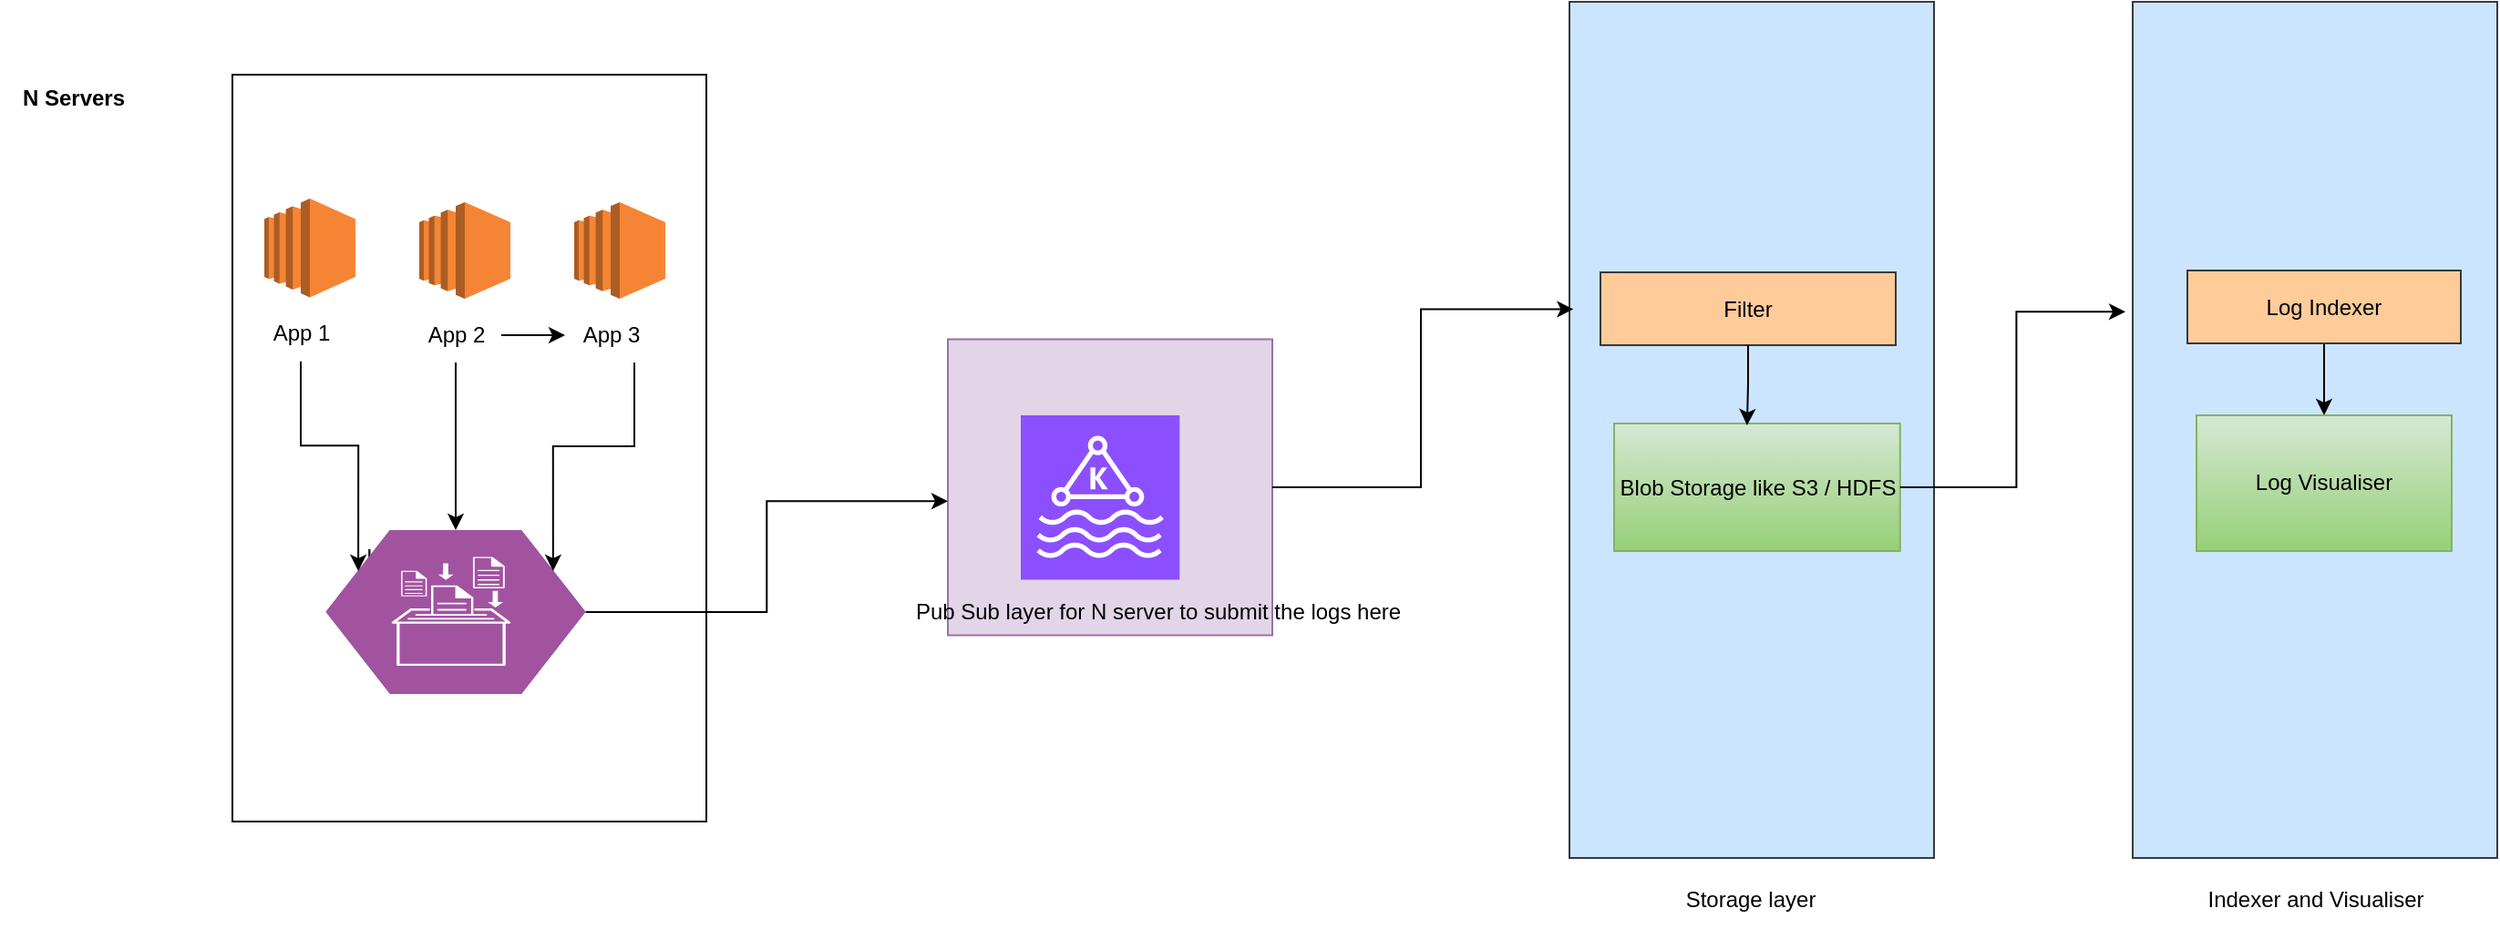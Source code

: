 <mxfile version="24.8.6">
  <diagram name="Page-1" id="zKouTdjYlXtntgD_SwBa">
    <mxGraphModel dx="1793" dy="2120" grid="1" gridSize="10" guides="1" tooltips="1" connect="1" arrows="1" fold="1" page="1" pageScale="1" pageWidth="827" pageHeight="1169" math="0" shadow="0">
      <root>
        <mxCell id="0" />
        <mxCell id="1" parent="0" />
        <mxCell id="D2rMsJWVZoLbAkBkSzX1-1" value="" style="rounded=0;whiteSpace=wrap;html=1;" vertex="1" parent="1">
          <mxGeometry x="507.5" y="30" width="260" height="410" as="geometry" />
        </mxCell>
        <mxCell id="D2rMsJWVZoLbAkBkSzX1-2" value="&lt;b&gt;N Servers&lt;/b&gt;&lt;div&gt;&lt;br&gt;&lt;/div&gt;" style="text;html=1;align=center;verticalAlign=middle;resizable=0;points=[];autosize=1;strokeColor=none;fillColor=none;" vertex="1" parent="1">
          <mxGeometry x="380" y="30" width="80" height="40" as="geometry" />
        </mxCell>
        <mxCell id="D2rMsJWVZoLbAkBkSzX1-21" value="Log accumulator" style="text;html=1;align=center;verticalAlign=middle;resizable=0;points=[];autosize=1;strokeColor=none;fillColor=none;" vertex="1" parent="1">
          <mxGeometry x="570" y="280" width="110" height="30" as="geometry" />
        </mxCell>
        <mxCell id="D2rMsJWVZoLbAkBkSzX1-30" value="" style="rounded=0;whiteSpace=wrap;html=1;fillColor=#cce5ff;strokeColor=#36393d;" vertex="1" parent="1">
          <mxGeometry x="1241" y="-10" width="200" height="470" as="geometry" />
        </mxCell>
        <mxCell id="D2rMsJWVZoLbAkBkSzX1-22" value="" style="rounded=0;whiteSpace=wrap;html=1;fillColor=#e1d5e7;strokeColor=#9673a6;" vertex="1" parent="1">
          <mxGeometry x="900" y="175.25" width="178" height="162.5" as="geometry" />
        </mxCell>
        <mxCell id="D2rMsJWVZoLbAkBkSzX1-23" value="" style="sketch=0;points=[[0,0,0],[0.25,0,0],[0.5,0,0],[0.75,0,0],[1,0,0],[0,1,0],[0.25,1,0],[0.5,1,0],[0.75,1,0],[1,1,0],[0,0.25,0],[0,0.5,0],[0,0.75,0],[1,0.25,0],[1,0.5,0],[1,0.75,0]];outlineConnect=0;fontColor=#232F3E;fillColor=#8C4FFF;strokeColor=#ffffff;dashed=0;verticalLabelPosition=bottom;verticalAlign=top;align=center;html=1;fontSize=12;fontStyle=0;aspect=fixed;shape=mxgraph.aws4.resourceIcon;resIcon=mxgraph.aws4.managed_streaming_for_kafka;" vertex="1" parent="1">
          <mxGeometry x="940" y="217" width="87.14" height="90.25" as="geometry" />
        </mxCell>
        <mxCell id="D2rMsJWVZoLbAkBkSzX1-26" value="Filter" style="rounded=0;whiteSpace=wrap;html=1;fillColor=#ffcc99;strokeColor=#36393d;" vertex="1" parent="1">
          <mxGeometry x="1258" y="138.5" width="162" height="40" as="geometry" />
        </mxCell>
        <mxCell id="D2rMsJWVZoLbAkBkSzX1-28" value="Blob Storage like S3 / HDFS" style="rounded=0;whiteSpace=wrap;html=1;fillColor=#d5e8d4;strokeColor=#82b366;gradientColor=#97d077;" vertex="1" parent="1">
          <mxGeometry x="1265.5" y="221.5" width="156.88" height="70" as="geometry" />
        </mxCell>
        <mxCell id="D2rMsJWVZoLbAkBkSzX1-29" style="edgeStyle=orthogonalEdgeStyle;rounded=0;orthogonalLoop=1;jettySize=auto;html=1;entryX=0.465;entryY=0.014;entryDx=0;entryDy=0;entryPerimeter=0;" edge="1" parent="1" source="D2rMsJWVZoLbAkBkSzX1-26" target="D2rMsJWVZoLbAkBkSzX1-28">
          <mxGeometry relative="1" as="geometry" />
        </mxCell>
        <mxCell id="D2rMsJWVZoLbAkBkSzX1-37" value="" style="rounded=0;whiteSpace=wrap;html=1;fillColor=#cce5ff;strokeColor=#36393d;" vertex="1" parent="1">
          <mxGeometry x="1550" y="-10" width="200" height="470" as="geometry" />
        </mxCell>
        <mxCell id="D2rMsJWVZoLbAkBkSzX1-57" style="edgeStyle=orthogonalEdgeStyle;rounded=0;orthogonalLoop=1;jettySize=auto;html=1;entryX=0.5;entryY=0;entryDx=0;entryDy=0;" edge="1" parent="1" source="D2rMsJWVZoLbAkBkSzX1-32" target="D2rMsJWVZoLbAkBkSzX1-34">
          <mxGeometry relative="1" as="geometry" />
        </mxCell>
        <mxCell id="D2rMsJWVZoLbAkBkSzX1-32" value="Log Indexer" style="rounded=0;whiteSpace=wrap;html=1;fillColor=#ffcc99;strokeColor=#36393d;" vertex="1" parent="1">
          <mxGeometry x="1580" y="137.5" width="150" height="40" as="geometry" />
        </mxCell>
        <mxCell id="D2rMsJWVZoLbAkBkSzX1-34" value="Log Visualiser" style="rounded=0;whiteSpace=wrap;html=1;fillColor=#d5e8d4;strokeColor=#82b366;gradientColor=#97d077;" vertex="1" parent="1">
          <mxGeometry x="1585" y="217" width="140" height="74.5" as="geometry" />
        </mxCell>
        <mxCell id="D2rMsJWVZoLbAkBkSzX1-41" value="" style="group" vertex="1" connectable="0" parent="1">
          <mxGeometry x="530" y="100" width="215" height="200" as="geometry" />
        </mxCell>
        <mxCell id="D2rMsJWVZoLbAkBkSzX1-9" value="" style="group" vertex="1" connectable="0" parent="D2rMsJWVZoLbAkBkSzX1-41">
          <mxGeometry x="75" width="55" height="88" as="geometry" />
        </mxCell>
        <mxCell id="D2rMsJWVZoLbAkBkSzX1-10" value="" style="outlineConnect=0;dashed=0;verticalLabelPosition=bottom;verticalAlign=top;align=center;html=1;shape=mxgraph.aws3.ec2;fillColor=#F58534;gradientColor=none;" vertex="1" parent="D2rMsJWVZoLbAkBkSzX1-9">
          <mxGeometry x="5" width="50" height="53" as="geometry" />
        </mxCell>
        <mxCell id="D2rMsJWVZoLbAkBkSzX1-11" value="App 2" style="text;html=1;align=center;verticalAlign=middle;resizable=0;points=[];autosize=1;strokeColor=none;fillColor=none;" vertex="1" parent="D2rMsJWVZoLbAkBkSzX1-9">
          <mxGeometry y="58" width="50" height="30" as="geometry" />
        </mxCell>
        <mxCell id="D2rMsJWVZoLbAkBkSzX1-12" value="" style="group" vertex="1" connectable="0" parent="D2rMsJWVZoLbAkBkSzX1-41">
          <mxGeometry x="160" width="55" height="88" as="geometry" />
        </mxCell>
        <mxCell id="D2rMsJWVZoLbAkBkSzX1-13" value="" style="outlineConnect=0;dashed=0;verticalLabelPosition=bottom;verticalAlign=top;align=center;html=1;shape=mxgraph.aws3.ec2;fillColor=#F58534;gradientColor=none;" vertex="1" parent="D2rMsJWVZoLbAkBkSzX1-12">
          <mxGeometry x="5" width="50" height="53" as="geometry" />
        </mxCell>
        <mxCell id="D2rMsJWVZoLbAkBkSzX1-14" value="App 3" style="text;html=1;align=center;verticalAlign=middle;resizable=0;points=[];autosize=1;strokeColor=none;fillColor=none;" vertex="1" parent="D2rMsJWVZoLbAkBkSzX1-12">
          <mxGeometry y="58" width="50" height="30" as="geometry" />
        </mxCell>
        <mxCell id="D2rMsJWVZoLbAkBkSzX1-7" value="" style="group" vertex="1" connectable="0" parent="D2rMsJWVZoLbAkBkSzX1-41">
          <mxGeometry x="-10" y="-2" width="55" height="90" as="geometry" />
        </mxCell>
        <mxCell id="D2rMsJWVZoLbAkBkSzX1-3" value="" style="outlineConnect=0;dashed=0;verticalLabelPosition=bottom;verticalAlign=top;align=center;html=1;shape=mxgraph.aws3.ec2;fillColor=#F58534;gradientColor=none;" vertex="1" parent="D2rMsJWVZoLbAkBkSzX1-7">
          <mxGeometry x="5" width="50" height="54.205" as="geometry" />
        </mxCell>
        <mxCell id="D2rMsJWVZoLbAkBkSzX1-6" value="App 1" style="text;html=1;align=center;verticalAlign=middle;resizable=0;points=[];autosize=1;strokeColor=none;fillColor=none;" vertex="1" parent="D2rMsJWVZoLbAkBkSzX1-7">
          <mxGeometry y="59.318" width="50" height="30" as="geometry" />
        </mxCell>
        <mxCell id="D2rMsJWVZoLbAkBkSzX1-61" value="" style="edgeStyle=orthogonalEdgeStyle;rounded=0;orthogonalLoop=1;jettySize=auto;html=1;" edge="1" parent="D2rMsJWVZoLbAkBkSzX1-41" source="D2rMsJWVZoLbAkBkSzX1-11" target="D2rMsJWVZoLbAkBkSzX1-14">
          <mxGeometry relative="1" as="geometry" />
        </mxCell>
        <mxCell id="D2rMsJWVZoLbAkBkSzX1-54" style="edgeStyle=orthogonalEdgeStyle;rounded=0;orthogonalLoop=1;jettySize=auto;html=1;entryX=0;entryY=0.547;entryDx=0;entryDy=0;entryPerimeter=0;" edge="1" parent="1" source="D2rMsJWVZoLbAkBkSzX1-16" target="D2rMsJWVZoLbAkBkSzX1-22">
          <mxGeometry relative="1" as="geometry" />
        </mxCell>
        <mxCell id="D2rMsJWVZoLbAkBkSzX1-56" style="edgeStyle=orthogonalEdgeStyle;rounded=0;orthogonalLoop=1;jettySize=auto;html=1;entryX=-0.02;entryY=0.362;entryDx=0;entryDy=0;entryPerimeter=0;" edge="1" parent="1" source="D2rMsJWVZoLbAkBkSzX1-28" target="D2rMsJWVZoLbAkBkSzX1-37">
          <mxGeometry relative="1" as="geometry" />
        </mxCell>
        <mxCell id="D2rMsJWVZoLbAkBkSzX1-58" value="Indexer and Visualiser" style="text;html=1;align=center;verticalAlign=middle;resizable=0;points=[];autosize=1;strokeColor=none;fillColor=none;" vertex="1" parent="1">
          <mxGeometry x="1580" y="468" width="140" height="30" as="geometry" />
        </mxCell>
        <mxCell id="D2rMsJWVZoLbAkBkSzX1-59" value="Storage layer" style="text;html=1;align=center;verticalAlign=middle;resizable=0;points=[];autosize=1;strokeColor=none;fillColor=none;" vertex="1" parent="1">
          <mxGeometry x="1295" y="468" width="90" height="30" as="geometry" />
        </mxCell>
        <mxCell id="D2rMsJWVZoLbAkBkSzX1-60" value="Pub Sub layer for N server to submit the logs here" style="text;html=1;align=center;verticalAlign=middle;resizable=0;points=[];autosize=1;strokeColor=none;fillColor=none;" vertex="1" parent="1">
          <mxGeometry x="870" y="310" width="290" height="30" as="geometry" />
        </mxCell>
        <mxCell id="D2rMsJWVZoLbAkBkSzX1-16" value="" style="verticalLabelPosition=bottom;sketch=0;html=1;fillColor=#A153A0;strokeColor=#ffffff;verticalAlign=top;align=center;points=[[0,0.5,0],[0.125,0.25,0],[0.25,0,0],[0.5,0,0],[0.75,0,0],[0.875,0.25,0],[1,0.5,0],[0.875,0.75,0],[0.75,1,0],[0.5,1,0],[0.125,0.75,0]];pointerEvents=1;shape=mxgraph.cisco_safe.compositeIcon;bgIcon=mxgraph.cisco_safe.design.blank_device;resIcon=mxgraph.cisco_safe.design.log_collector;" vertex="1" parent="1">
          <mxGeometry x="558.75" y="280" width="142.5" height="90" as="geometry" />
        </mxCell>
        <mxCell id="D2rMsJWVZoLbAkBkSzX1-19" style="edgeStyle=orthogonalEdgeStyle;rounded=0;orthogonalLoop=1;jettySize=auto;html=1;entryX=0.875;entryY=0.25;entryDx=0;entryDy=0;entryPerimeter=0;exitX=0.76;exitY=1;exitDx=0;exitDy=0;exitPerimeter=0;" edge="1" parent="1" source="D2rMsJWVZoLbAkBkSzX1-14" target="D2rMsJWVZoLbAkBkSzX1-16">
          <mxGeometry relative="1" as="geometry" />
        </mxCell>
        <mxCell id="D2rMsJWVZoLbAkBkSzX1-50" style="edgeStyle=orthogonalEdgeStyle;rounded=0;orthogonalLoop=1;jettySize=auto;html=1;entryX=0.125;entryY=0.25;entryDx=0;entryDy=0;entryPerimeter=0;" edge="1" parent="1" source="D2rMsJWVZoLbAkBkSzX1-6" target="D2rMsJWVZoLbAkBkSzX1-16">
          <mxGeometry relative="1" as="geometry" />
        </mxCell>
        <mxCell id="D2rMsJWVZoLbAkBkSzX1-51" style="edgeStyle=orthogonalEdgeStyle;rounded=0;orthogonalLoop=1;jettySize=auto;html=1;entryX=0.5;entryY=0;entryDx=0;entryDy=0;entryPerimeter=0;" edge="1" parent="1" source="D2rMsJWVZoLbAkBkSzX1-11" target="D2rMsJWVZoLbAkBkSzX1-16">
          <mxGeometry relative="1" as="geometry" />
        </mxCell>
        <mxCell id="D2rMsJWVZoLbAkBkSzX1-62" style="edgeStyle=orthogonalEdgeStyle;rounded=0;orthogonalLoop=1;jettySize=auto;html=1;entryX=0.011;entryY=0.359;entryDx=0;entryDy=0;entryPerimeter=0;" edge="1" parent="1" source="D2rMsJWVZoLbAkBkSzX1-22" target="D2rMsJWVZoLbAkBkSzX1-30">
          <mxGeometry relative="1" as="geometry" />
        </mxCell>
      </root>
    </mxGraphModel>
  </diagram>
</mxfile>
